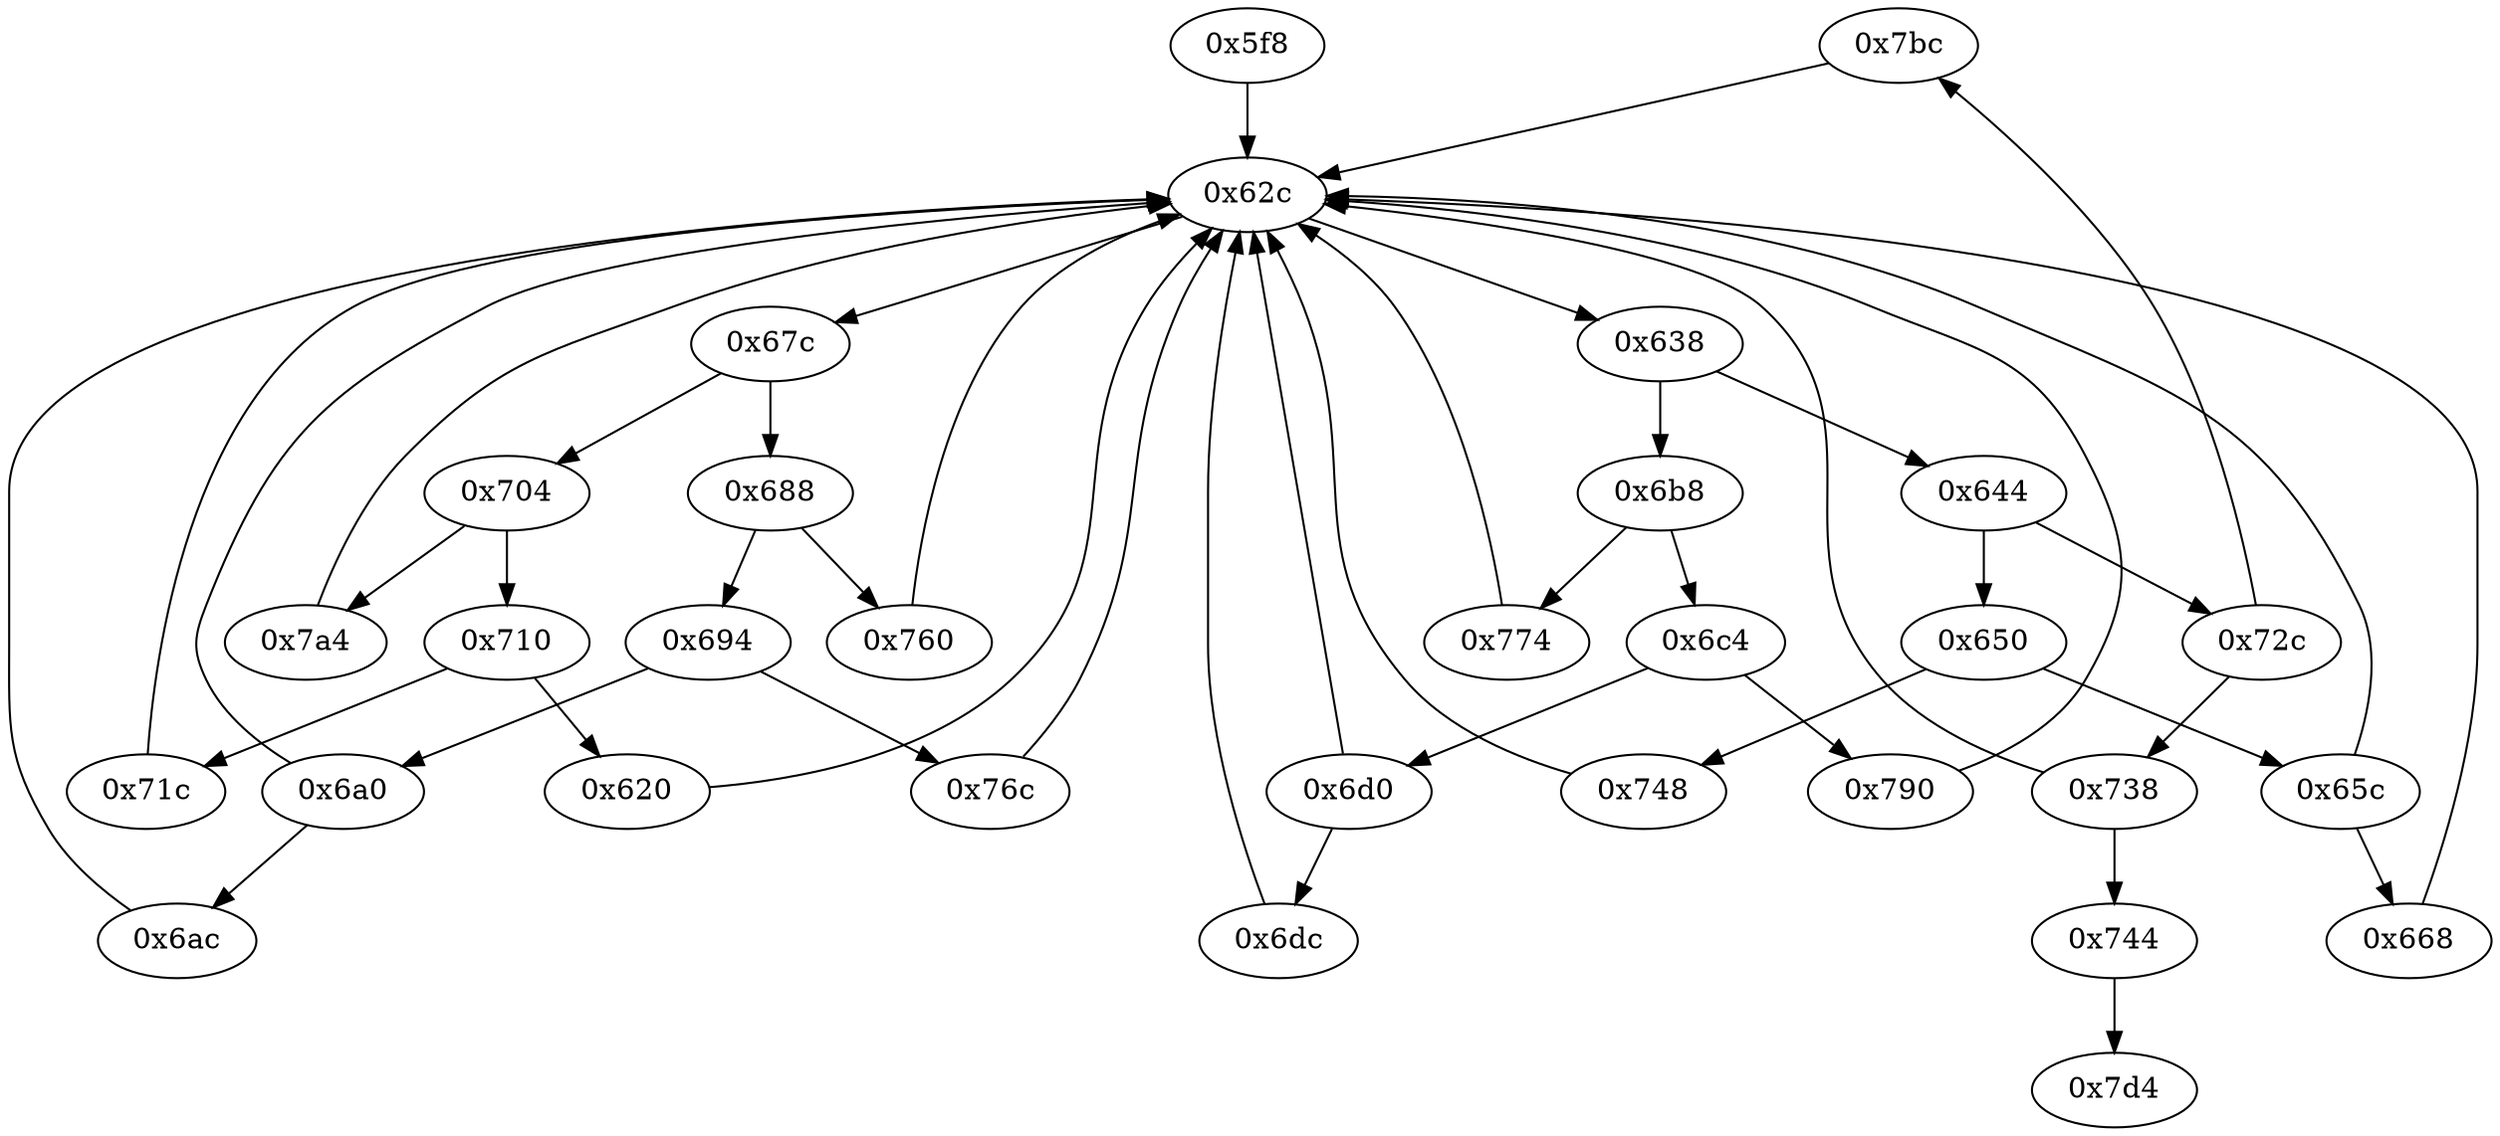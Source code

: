 strict digraph "" {
	"0x7bc"	 [opcode="[u'ldr', u'ldr', u'mul', u'str', u'ldr', u'b']"];
	"0x62c"	 [opcode="[u'ldr', u'cmp', u'b']"];
	"0x7bc" -> "0x62c";
	"0x6dc"	 [opcode="[u'str', u'str', u'ldr', u'ldrb', u'ldr', u'ldr', u'ldr', u'cmp', u'mov', u'b']"];
	"0x6dc" -> "0x62c";
	"0x6a0"	 [opcode="[u'ldr', u'cmp', u'b']"];
	"0x6a0" -> "0x62c";
	"0x6ac"	 [opcode="[u'ldr', u'mov', u'b']"];
	"0x6a0" -> "0x6ac";
	"0x7a4"	 [opcode="[u'ldr', u'ldr', u'add', u'str', u'ldr', u'b']"];
	"0x7a4" -> "0x62c";
	"0x710"	 [opcode="[u'ldr', u'cmp', u'b']"];
	"0x71c"	 [opcode="[u'mov', u'mov', u'mov', u'b']"];
	"0x710" -> "0x71c";
	"0x620"	 [opcode="[u'ldr', u'cmp', u'ldr']"];
	"0x710" -> "0x620";
	"0x738"	 [opcode="[u'ldr', u'cmp', u'b']"];
	"0x738" -> "0x62c";
	"0x744"	 [opcode="[u'b']"];
	"0x738" -> "0x744";
	"0x650"	 [opcode="[u'ldr', u'cmp', u'b']"];
	"0x748"	 [opcode="[u'ldrb', u'ldr', u'ldr', u'cmp', u'mov', u'b']"];
	"0x650" -> "0x748";
	"0x65c"	 [opcode="[u'ldr', u'cmp', u'b']"];
	"0x650" -> "0x65c";
	"0x6c4"	 [opcode="[u'ldr', u'cmp', u'b']"];
	"0x790"	 [opcode="[u'ldr', u'mov', u'bl', u'ldr', u'b']"];
	"0x6c4" -> "0x790";
	"0x6d0"	 [opcode="[u'ldr', u'cmp', u'b']"];
	"0x6c4" -> "0x6d0";
	"0x638"	 [opcode="[u'ldr', u'cmp', u'b']"];
	"0x62c" -> "0x638";
	"0x67c"	 [opcode="[u'ldr', u'cmp', u'b']"];
	"0x62c" -> "0x67c";
	"0x6b8"	 [opcode="[u'ldr', u'cmp', u'b']"];
	"0x638" -> "0x6b8";
	"0x644"	 [opcode="[u'ldr', u'cmp', u'b']"];
	"0x638" -> "0x644";
	"0x76c"	 [opcode="[u'ldr', u'b']"];
	"0x76c" -> "0x62c";
	"0x72c"	 [opcode="[u'ldr', u'cmp', u'b']"];
	"0x72c" -> "0x7bc";
	"0x72c" -> "0x738";
	"0x774"	 [opcode="[u'ldr', u'cmp', u'mov', u'mov', u'strb', u'ldr', u'b']"];
	"0x774" -> "0x62c";
	"0x688"	 [opcode="[u'ldr', u'cmp', u'b']"];
	"0x694"	 [opcode="[u'ldr', u'cmp', u'b']"];
	"0x688" -> "0x694";
	"0x760"	 [opcode="[u'ldr', u'mov', u'b']"];
	"0x688" -> "0x760";
	"0x6ac" -> "0x62c";
	"0x694" -> "0x6a0";
	"0x694" -> "0x76c";
	"0x790" -> "0x62c";
	"0x6d0" -> "0x6dc";
	"0x6d0" -> "0x62c";
	"0x760" -> "0x62c";
	"0x6b8" -> "0x6c4";
	"0x6b8" -> "0x774";
	"0x704"	 [opcode="[u'ldr', u'cmp', u'b']"];
	"0x704" -> "0x7a4";
	"0x704" -> "0x710";
	"0x668"	 [opcode="[u'ldr', u'mov', u'add', u'mov', u'b']"];
	"0x668" -> "0x62c";
	"0x7d4"	 [opcode="[u'mov', u'sub', u'pop']"];
	"0x644" -> "0x650";
	"0x644" -> "0x72c";
	"0x67c" -> "0x688";
	"0x67c" -> "0x704";
	"0x71c" -> "0x62c";
	"0x748" -> "0x62c";
	"0x744" -> "0x7d4";
	"0x65c" -> "0x62c";
	"0x65c" -> "0x668";
	"0x620" -> "0x62c";
	"0x5f8"	 [opcode="[u'push', u'add', u'sub', u'mov', u'ldr', u'ldr', u'ldr', u'ldr', u'add', u'b']"];
	"0x5f8" -> "0x62c";
}

